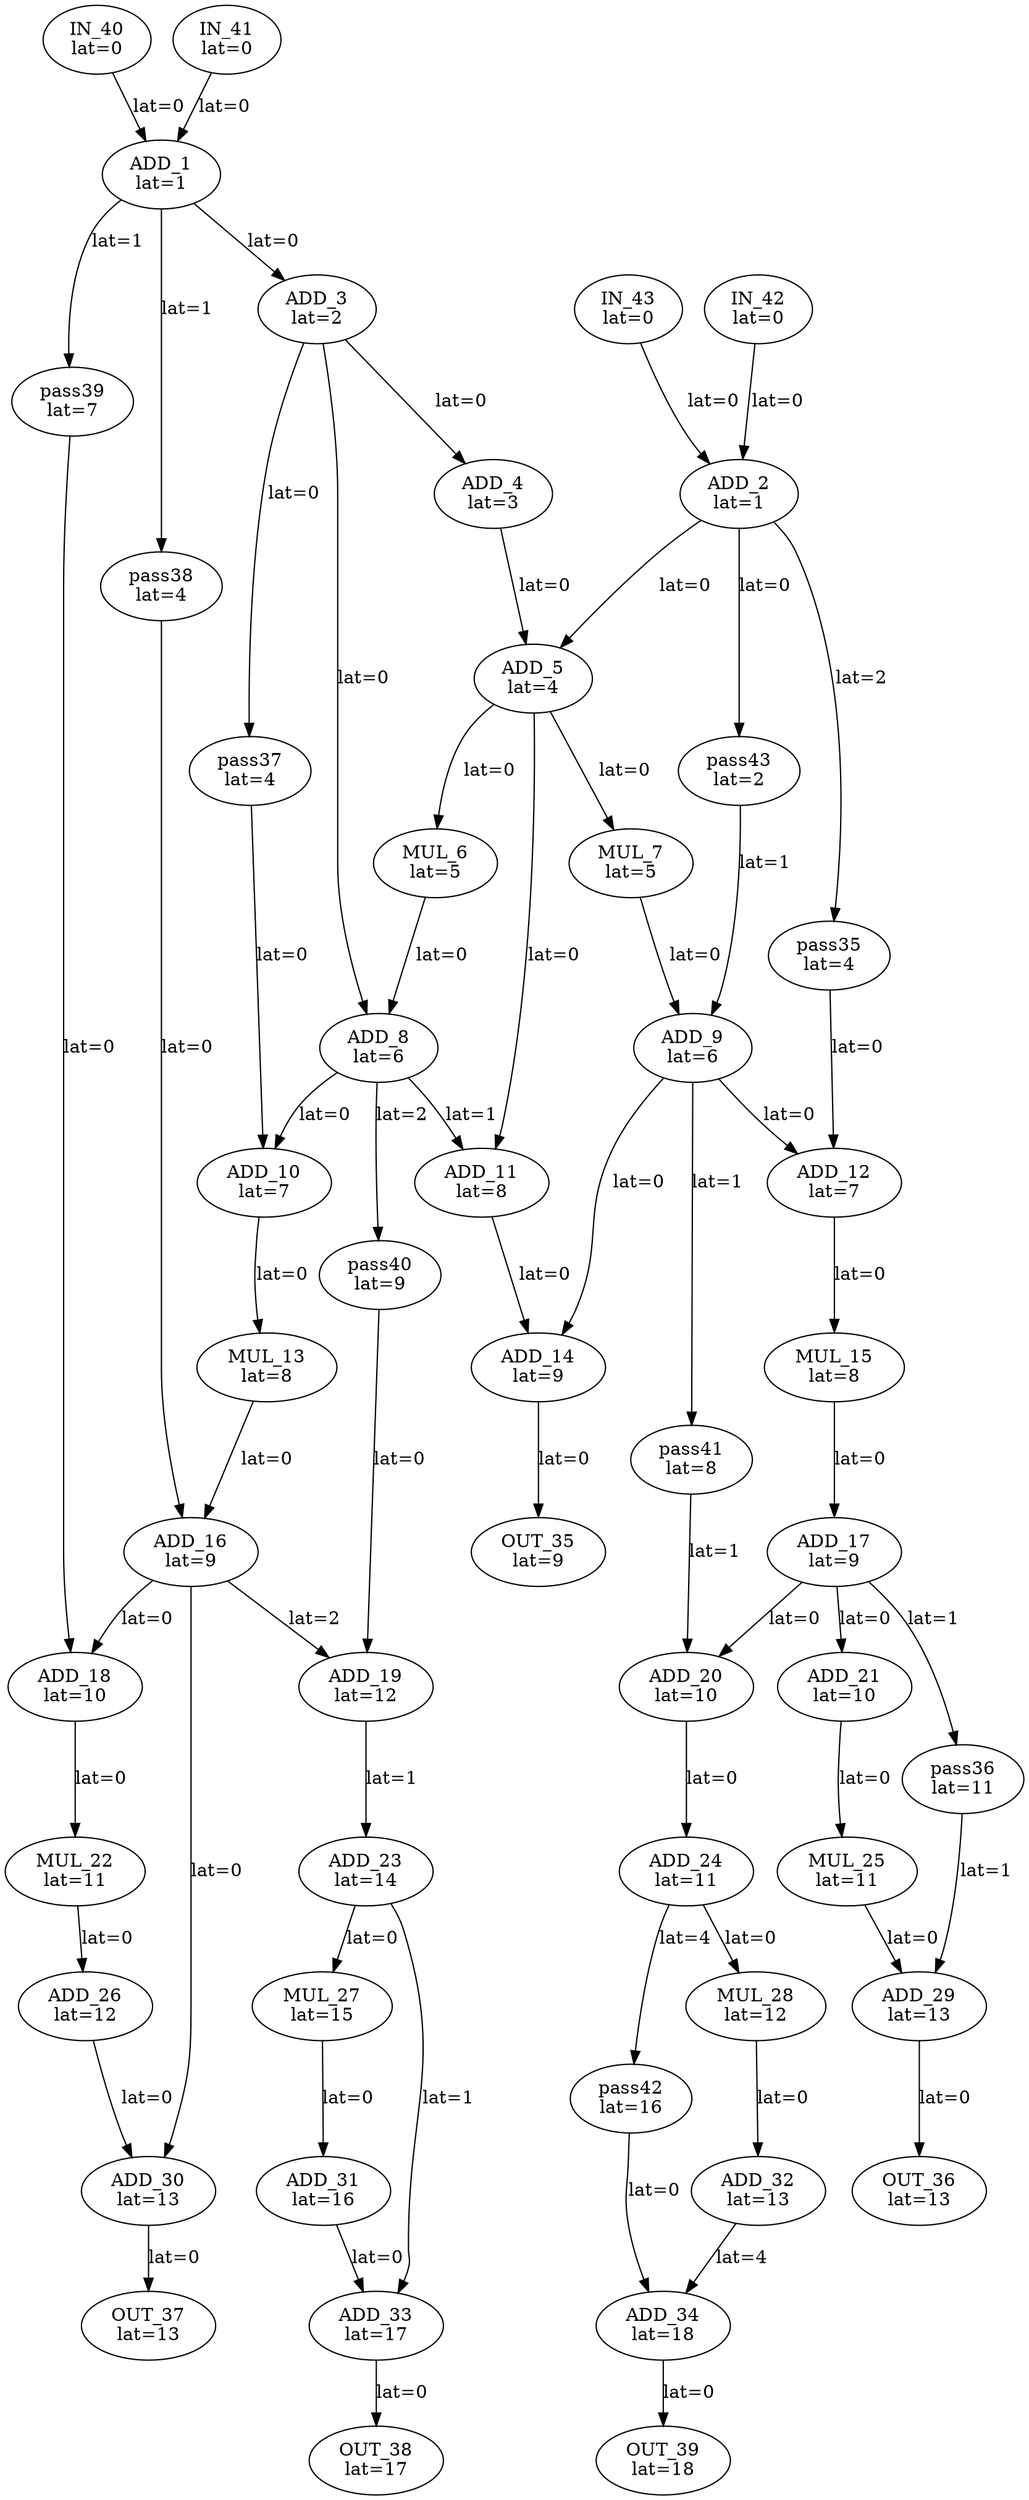 Digraph G {
"IN_40"[label = "\N\nlat=0"];
"IN_41"[label = "\N\nlat=0"];
"IN_42"[label = "\N\nlat=0"];
"IN_43"[label = "\N\nlat=0"];
"OUT_35"[label = "\N\nlat=9"];
"ADD_14"->"OUT_35"[label = "lat=0"];
"OUT_36"[label = "\N\nlat=13"];
"ADD_29"->"OUT_36"[label = "lat=0"];
"OUT_37"[label = "\N\nlat=13"];
"ADD_30"->"OUT_37"[label = "lat=0"];
"OUT_38"[label = "\N\nlat=17"];
"ADD_33"->"OUT_38"[label = "lat=0"];
"OUT_39"[label = "\N\nlat=18"];
"ADD_34"->"OUT_39"[label = "lat=0"];
"ADD_1"[label = "\N\nlat=1"];
"IN_40"->"ADD_1"[label = "lat=0"];
"IN_41"->"ADD_1"[label = "lat=0"];
"ADD_2"[label = "\N\nlat=1"];
"IN_42"->"ADD_2"[label = "lat=0"];
"IN_43"->"ADD_2"[label = "lat=0"];
"ADD_3"[label = "\N\nlat=2"];
"ADD_1"->"ADD_3"[label = "lat=0"];
"ADD_4"[label = "\N\nlat=3"];
"ADD_3"->"ADD_4"[label = "lat=0"];
"ADD_5"[label = "\N\nlat=4"];
"ADD_2"->"ADD_5"[label = "lat=0"];
"ADD_4"->"ADD_5"[label = "lat=0"];
"MUL_6"[label = "\N\nlat=5"];
"ADD_5"->"MUL_6"[label = "lat=0"];
"MUL_7"[label = "\N\nlat=5"];
"ADD_5"->"MUL_7"[label = "lat=0"];
"ADD_8"[label = "\N\nlat=6"];
"ADD_3"->"ADD_8"[label = "lat=0"];
"MUL_6"->"ADD_8"[label = "lat=0"];
"ADD_9"[label = "\N\nlat=6"];
"pass43"->"ADD_9"[label = "lat=1"];
"MUL_7"->"ADD_9"[label = "lat=0"];
"ADD_10"[label = "\N\nlat=7"];
"pass37"->"ADD_10"[label = "lat=0"];
"ADD_8"->"ADD_10"[label = "lat=0"];
"ADD_11"[label = "\N\nlat=8"];
"ADD_5"->"ADD_11"[label = "lat=0"];
"ADD_8"->"ADD_11"[label = "lat=1"];
"ADD_12"[label = "\N\nlat=7"];
"pass35"->"ADD_12"[label = "lat=0"];
"ADD_9"->"ADD_12"[label = "lat=0"];
"MUL_13"[label = "\N\nlat=8"];
"ADD_10"->"MUL_13"[label = "lat=0"];
"ADD_14"[label = "\N\nlat=9"];
"ADD_9"->"ADD_14"[label = "lat=0"];
"ADD_11"->"ADD_14"[label = "lat=0"];
"MUL_15"[label = "\N\nlat=8"];
"ADD_12"->"MUL_15"[label = "lat=0"];
"ADD_16"[label = "\N\nlat=9"];
"pass38"->"ADD_16"[label = "lat=0"];
"MUL_13"->"ADD_16"[label = "lat=0"];
"ADD_17"[label = "\N\nlat=9"];
"MUL_15"->"ADD_17"[label = "lat=0"];
"ADD_18"[label = "\N\nlat=10"];
"pass39"->"ADD_18"[label = "lat=0"];
"ADD_16"->"ADD_18"[label = "lat=0"];
"ADD_19"[label = "\N\nlat=12"];
"pass40"->"ADD_19"[label = "lat=0"];
"ADD_16"->"ADD_19"[label = "lat=2"];
"ADD_20"[label = "\N\nlat=10"];
"pass41"->"ADD_20"[label = "lat=1"];
"ADD_17"->"ADD_20"[label = "lat=0"];
"ADD_21"[label = "\N\nlat=10"];
"ADD_17"->"ADD_21"[label = "lat=0"];
"MUL_22"[label = "\N\nlat=11"];
"ADD_18"->"MUL_22"[label = "lat=0"];
"ADD_23"[label = "\N\nlat=14"];
"ADD_19"->"ADD_23"[label = "lat=1"];
"ADD_24"[label = "\N\nlat=11"];
"ADD_20"->"ADD_24"[label = "lat=0"];
"MUL_25"[label = "\N\nlat=11"];
"ADD_21"->"MUL_25"[label = "lat=0"];
"ADD_26"[label = "\N\nlat=12"];
"MUL_22"->"ADD_26"[label = "lat=0"];
"MUL_27"[label = "\N\nlat=15"];
"ADD_23"->"MUL_27"[label = "lat=0"];
"MUL_28"[label = "\N\nlat=12"];
"ADD_24"->"MUL_28"[label = "lat=0"];
"ADD_29"[label = "\N\nlat=13"];
"pass36"->"ADD_29"[label = "lat=1"];
"MUL_25"->"ADD_29"[label = "lat=0"];
"ADD_30"[label = "\N\nlat=13"];
"ADD_16"->"ADD_30"[label = "lat=0"];
"ADD_26"->"ADD_30"[label = "lat=0"];
"ADD_31"[label = "\N\nlat=16"];
"MUL_27"->"ADD_31"[label = "lat=0"];
"ADD_32"[label = "\N\nlat=13"];
"MUL_28"->"ADD_32"[label = "lat=0"];
"ADD_33"[label = "\N\nlat=17"];
"ADD_23"->"ADD_33"[label = "lat=1"];
"ADD_31"->"ADD_33"[label = "lat=0"];
"ADD_34"[label = "\N\nlat=18"];
"pass42"->"ADD_34"[label = "lat=0"];
"ADD_32"->"ADD_34"[label = "lat=4"];
"pass35"[label = "\N\nlat=4"];
"ADD_2"->"pass35"[label = "lat=2"];
"pass36"[label = "\N\nlat=11"];
"ADD_17"->"pass36"[label = "lat=1"];
"pass37"[label = "\N\nlat=4"];
"ADD_3"->"pass37"[label = "lat=0"];
"pass38"[label = "\N\nlat=4"];
"ADD_1"->"pass38"[label = "lat=1"];
"pass39"[label = "\N\nlat=7"];
"ADD_1"->"pass39"[label = "lat=1"];
"pass40"[label = "\N\nlat=9"];
"ADD_8"->"pass40"[label = "lat=2"];
"pass41"[label = "\N\nlat=8"];
"ADD_9"->"pass41"[label = "lat=1"];
"pass42"[label = "\N\nlat=16"];
"ADD_24"->"pass42"[label = "lat=4"];
"pass43"[label = "\N\nlat=2"];
"ADD_2"->"pass43"[label = "lat=0"];
}
